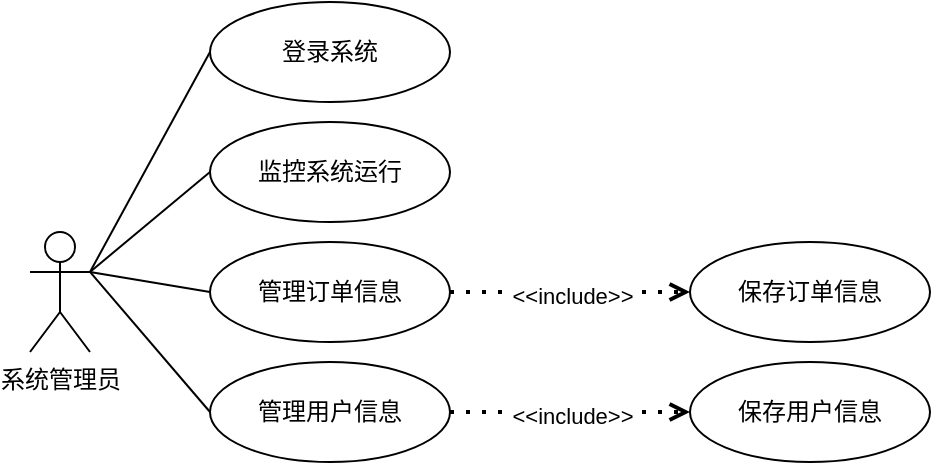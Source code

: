 <mxfile version="23.0.0" type="github">
  <diagram name="第 1 页" id="Yiv2DQ5oim6ke4sZhG6O">
    <mxGraphModel dx="910" dy="1108" grid="0" gridSize="10" guides="1" tooltips="1" connect="1" arrows="1" fold="1" page="0" pageScale="1" pageWidth="827" pageHeight="1169" math="0" shadow="0">
      <root>
        <mxCell id="0" />
        <mxCell id="1" parent="0" />
        <mxCell id="wwpUY6o9mBDJSFyRUAQV-1" value="系统管理员" style="shape=umlActor;verticalLabelPosition=bottom;verticalAlign=top;html=1;outlineConnect=0;" parent="1" vertex="1">
          <mxGeometry x="-139" y="-67" width="30" height="60" as="geometry" />
        </mxCell>
        <mxCell id="wwpUY6o9mBDJSFyRUAQV-2" value="登录系统" style="ellipse;whiteSpace=wrap;html=1;" parent="1" vertex="1">
          <mxGeometry x="-49" y="-182" width="120" height="50" as="geometry" />
        </mxCell>
        <mxCell id="wwpUY6o9mBDJSFyRUAQV-3" value="监控系统运行" style="ellipse;whiteSpace=wrap;html=1;" parent="1" vertex="1">
          <mxGeometry x="-49" y="-122" width="120" height="50" as="geometry" />
        </mxCell>
        <mxCell id="wwpUY6o9mBDJSFyRUAQV-4" value="管理订单信息" style="ellipse;whiteSpace=wrap;html=1;" parent="1" vertex="1">
          <mxGeometry x="-49" y="-62" width="120" height="50" as="geometry" />
        </mxCell>
        <mxCell id="wwpUY6o9mBDJSFyRUAQV-5" value="管理用户信息" style="ellipse;whiteSpace=wrap;html=1;" parent="1" vertex="1">
          <mxGeometry x="-49" y="-2" width="120" height="50" as="geometry" />
        </mxCell>
        <mxCell id="wwpUY6o9mBDJSFyRUAQV-7" value="" style="endArrow=none;html=1;rounded=0;exitX=1;exitY=0.333;exitDx=0;exitDy=0;exitPerimeter=0;entryX=0;entryY=0.5;entryDx=0;entryDy=0;targetPerimeterSpacing=0;startArrow=none;startFill=0;endFill=0;" parent="1" source="wwpUY6o9mBDJSFyRUAQV-1" target="wwpUY6o9mBDJSFyRUAQV-2" edge="1">
          <mxGeometry width="50" height="50" relative="1" as="geometry">
            <mxPoint x="-109" y="-82" as="sourcePoint" />
            <mxPoint x="-59" y="-132" as="targetPoint" />
          </mxGeometry>
        </mxCell>
        <mxCell id="wwpUY6o9mBDJSFyRUAQV-8" value="" style="endArrow=none;html=1;rounded=0;exitX=1;exitY=0.333;exitDx=0;exitDy=0;exitPerimeter=0;entryX=0;entryY=0.5;entryDx=0;entryDy=0;targetPerimeterSpacing=0;startArrow=none;startFill=0;endFill=0;" parent="1" source="wwpUY6o9mBDJSFyRUAQV-1" target="wwpUY6o9mBDJSFyRUAQV-3" edge="1">
          <mxGeometry width="50" height="50" relative="1" as="geometry">
            <mxPoint x="-106" y="-51" as="sourcePoint" />
            <mxPoint x="-39" y="-147" as="targetPoint" />
          </mxGeometry>
        </mxCell>
        <mxCell id="wwpUY6o9mBDJSFyRUAQV-9" value="" style="endArrow=none;html=1;rounded=0;exitX=1;exitY=0.333;exitDx=0;exitDy=0;exitPerimeter=0;entryX=0;entryY=0.5;entryDx=0;entryDy=0;targetPerimeterSpacing=0;startArrow=none;startFill=0;endFill=0;" parent="1" source="wwpUY6o9mBDJSFyRUAQV-1" target="wwpUY6o9mBDJSFyRUAQV-4" edge="1">
          <mxGeometry width="50" height="50" relative="1" as="geometry">
            <mxPoint x="-96" y="-41" as="sourcePoint" />
            <mxPoint x="-29" y="-137" as="targetPoint" />
          </mxGeometry>
        </mxCell>
        <mxCell id="wwpUY6o9mBDJSFyRUAQV-10" value="" style="endArrow=none;html=1;rounded=0;entryX=0;entryY=0.5;entryDx=0;entryDy=0;targetPerimeterSpacing=0;startArrow=none;startFill=0;endFill=0;exitX=1;exitY=0.333;exitDx=0;exitDy=0;exitPerimeter=0;" parent="1" source="wwpUY6o9mBDJSFyRUAQV-1" target="wwpUY6o9mBDJSFyRUAQV-5" edge="1">
          <mxGeometry width="50" height="50" relative="1" as="geometry">
            <mxPoint x="-109" y="-42" as="sourcePoint" />
            <mxPoint x="-19" y="-127" as="targetPoint" />
          </mxGeometry>
        </mxCell>
        <mxCell id="wwpUY6o9mBDJSFyRUAQV-14" value="保存用户信息" style="ellipse;whiteSpace=wrap;html=1;" parent="1" vertex="1">
          <mxGeometry x="191" y="-2" width="120" height="50" as="geometry" />
        </mxCell>
        <mxCell id="wwpUY6o9mBDJSFyRUAQV-15" value="i" style="endArrow=open;dashed=1;html=1;dashPattern=1 3;strokeWidth=2;rounded=0;exitX=1;exitY=0.5;exitDx=0;exitDy=0;entryX=0;entryY=0.5;entryDx=0;entryDy=0;endFill=0;" parent="1" source="wwpUY6o9mBDJSFyRUAQV-5" target="wwpUY6o9mBDJSFyRUAQV-14" edge="1">
          <mxGeometry width="50" height="50" relative="1" as="geometry">
            <mxPoint x="81" y="-13" as="sourcePoint" />
            <mxPoint x="201" y="-13" as="targetPoint" />
          </mxGeometry>
        </mxCell>
        <mxCell id="wwpUY6o9mBDJSFyRUAQV-16" value="&amp;lt;&amp;lt;include&amp;gt;&amp;gt;" style="edgeLabel;html=1;align=center;verticalAlign=middle;resizable=0;points=[];" parent="wwpUY6o9mBDJSFyRUAQV-15" vertex="1" connectable="0">
          <mxGeometry x="0.012" y="-2" relative="1" as="geometry">
            <mxPoint as="offset" />
          </mxGeometry>
        </mxCell>
        <mxCell id="QVRJEaV4QxOZm5xQxeen-37" value="保存订单信息" style="ellipse;whiteSpace=wrap;html=1;" vertex="1" parent="1">
          <mxGeometry x="191" y="-62" width="120" height="50" as="geometry" />
        </mxCell>
        <mxCell id="QVRJEaV4QxOZm5xQxeen-38" value="i" style="endArrow=open;dashed=1;html=1;dashPattern=1 3;strokeWidth=2;rounded=0;exitX=1;exitY=0.5;exitDx=0;exitDy=0;entryX=0;entryY=0.5;entryDx=0;entryDy=0;endFill=0;" edge="1" parent="1" source="wwpUY6o9mBDJSFyRUAQV-4" target="QVRJEaV4QxOZm5xQxeen-37">
          <mxGeometry width="50" height="50" relative="1" as="geometry">
            <mxPoint x="81" y="-72" as="sourcePoint" />
            <mxPoint x="201" y="-72" as="targetPoint" />
          </mxGeometry>
        </mxCell>
        <mxCell id="QVRJEaV4QxOZm5xQxeen-39" value="&amp;lt;&amp;lt;include&amp;gt;&amp;gt;" style="edgeLabel;html=1;align=center;verticalAlign=middle;resizable=0;points=[];" vertex="1" connectable="0" parent="QVRJEaV4QxOZm5xQxeen-38">
          <mxGeometry x="0.012" y="-2" relative="1" as="geometry">
            <mxPoint as="offset" />
          </mxGeometry>
        </mxCell>
      </root>
    </mxGraphModel>
  </diagram>
</mxfile>
